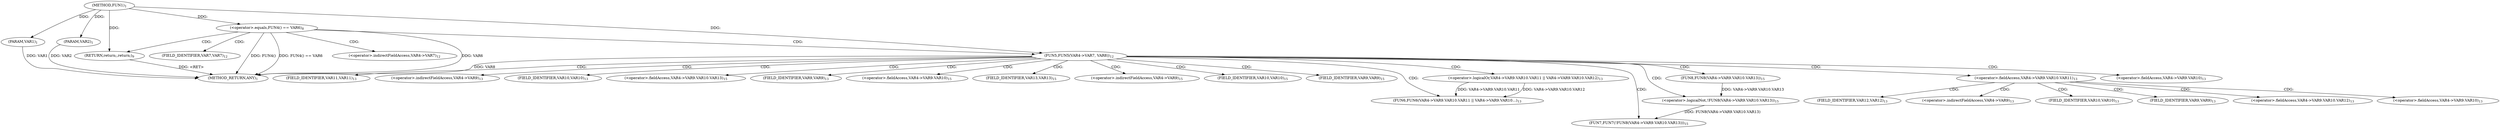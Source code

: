 digraph "FUN1" {  
"8" [label = <(METHOD,FUN1)<SUB>1</SUB>> ]
"53" [label = <(METHOD_RETURN,ANY)<SUB>1</SUB>> ]
"9" [label = <(PARAM,VAR1)<SUB>1</SUB>> ]
"10" [label = <(PARAM,VAR2)<SUB>1</SUB>> ]
"13" [label = <(&lt;operator&gt;.equals,FUN4() == VAR6)<SUB>8</SUB>> ]
"19" [label = <(FUN5,FUN5(VAR4-&gt;VAR7, VAR8))<SUB>12</SUB>> ]
"17" [label = <(RETURN,return;,return;)<SUB>9</SUB>> ]
"25" [label = <(FUN6,FUN6(VAR4-&gt;VAR9.VAR10.VAR11 || VAR4-&gt;VAR9.VAR10...)<SUB>13</SUB>> ]
"43" [label = <(FUN7,FUN7(!FUN8(VAR4-&gt;VAR9.VAR10.VAR13)))<SUB>15</SUB>> ]
"26" [label = <(&lt;operator&gt;.logicalOr,VAR4-&gt;VAR9.VAR10.VAR11 || VAR4-&gt;VAR9.VAR10.VAR12)<SUB>13</SUB>> ]
"44" [label = <(&lt;operator&gt;.logicalNot,!FUN8(VAR4-&gt;VAR9.VAR10.VAR13))<SUB>15</SUB>> ]
"45" [label = <(FUN8,FUN8(VAR4-&gt;VAR9.VAR10.VAR13))<SUB>15</SUB>> ]
"20" [label = <(&lt;operator&gt;.indirectFieldAccess,VAR4-&gt;VAR7)<SUB>12</SUB>> ]
"22" [label = <(FIELD_IDENTIFIER,VAR7,VAR7)<SUB>12</SUB>> ]
"27" [label = <(&lt;operator&gt;.fieldAccess,VAR4-&gt;VAR9.VAR10.VAR11)<SUB>13</SUB>> ]
"34" [label = <(&lt;operator&gt;.fieldAccess,VAR4-&gt;VAR9.VAR10.VAR12)<SUB>13</SUB>> ]
"28" [label = <(&lt;operator&gt;.fieldAccess,VAR4-&gt;VAR9.VAR10)<SUB>13</SUB>> ]
"33" [label = <(FIELD_IDENTIFIER,VAR11,VAR11)<SUB>13</SUB>> ]
"35" [label = <(&lt;operator&gt;.fieldAccess,VAR4-&gt;VAR9.VAR10)<SUB>13</SUB>> ]
"40" [label = <(FIELD_IDENTIFIER,VAR12,VAR12)<SUB>13</SUB>> ]
"29" [label = <(&lt;operator&gt;.indirectFieldAccess,VAR4-&gt;VAR9)<SUB>13</SUB>> ]
"32" [label = <(FIELD_IDENTIFIER,VAR10,VAR10)<SUB>13</SUB>> ]
"36" [label = <(&lt;operator&gt;.indirectFieldAccess,VAR4-&gt;VAR9)<SUB>13</SUB>> ]
"39" [label = <(FIELD_IDENTIFIER,VAR10,VAR10)<SUB>13</SUB>> ]
"46" [label = <(&lt;operator&gt;.fieldAccess,VAR4-&gt;VAR9.VAR10.VAR13)<SUB>15</SUB>> ]
"31" [label = <(FIELD_IDENTIFIER,VAR9,VAR9)<SUB>13</SUB>> ]
"38" [label = <(FIELD_IDENTIFIER,VAR9,VAR9)<SUB>13</SUB>> ]
"47" [label = <(&lt;operator&gt;.fieldAccess,VAR4-&gt;VAR9.VAR10)<SUB>15</SUB>> ]
"52" [label = <(FIELD_IDENTIFIER,VAR13,VAR13)<SUB>15</SUB>> ]
"48" [label = <(&lt;operator&gt;.indirectFieldAccess,VAR4-&gt;VAR9)<SUB>15</SUB>> ]
"51" [label = <(FIELD_IDENTIFIER,VAR10,VAR10)<SUB>15</SUB>> ]
"50" [label = <(FIELD_IDENTIFIER,VAR9,VAR9)<SUB>15</SUB>> ]
  "17" -> "53"  [ label = "DDG: &lt;RET&gt;"] 
  "9" -> "53"  [ label = "DDG: VAR1"] 
  "10" -> "53"  [ label = "DDG: VAR2"] 
  "13" -> "53"  [ label = "DDG: FUN4()"] 
  "13" -> "53"  [ label = "DDG: FUN4() == VAR6"] 
  "19" -> "53"  [ label = "DDG: VAR8"] 
  "13" -> "53"  [ label = "DDG: VAR6"] 
  "8" -> "9"  [ label = "DDG: "] 
  "8" -> "10"  [ label = "DDG: "] 
  "8" -> "13"  [ label = "DDG: "] 
  "8" -> "17"  [ label = "DDG: "] 
  "8" -> "19"  [ label = "DDG: "] 
  "26" -> "25"  [ label = "DDG: VAR4-&gt;VAR9.VAR10.VAR11"] 
  "26" -> "25"  [ label = "DDG: VAR4-&gt;VAR9.VAR10.VAR12"] 
  "44" -> "43"  [ label = "DDG: FUN8(VAR4-&gt;VAR9.VAR10.VAR13)"] 
  "45" -> "44"  [ label = "DDG: VAR4-&gt;VAR9.VAR10.VAR13"] 
  "13" -> "17"  [ label = "CDG: "] 
  "13" -> "19"  [ label = "CDG: "] 
  "13" -> "20"  [ label = "CDG: "] 
  "13" -> "22"  [ label = "CDG: "] 
  "19" -> "47"  [ label = "CDG: "] 
  "19" -> "48"  [ label = "CDG: "] 
  "19" -> "32"  [ label = "CDG: "] 
  "19" -> "33"  [ label = "CDG: "] 
  "19" -> "26"  [ label = "CDG: "] 
  "19" -> "51"  [ label = "CDG: "] 
  "19" -> "28"  [ label = "CDG: "] 
  "19" -> "52"  [ label = "CDG: "] 
  "19" -> "46"  [ label = "CDG: "] 
  "19" -> "25"  [ label = "CDG: "] 
  "19" -> "45"  [ label = "CDG: "] 
  "19" -> "27"  [ label = "CDG: "] 
  "19" -> "29"  [ label = "CDG: "] 
  "19" -> "50"  [ label = "CDG: "] 
  "19" -> "44"  [ label = "CDG: "] 
  "19" -> "31"  [ label = "CDG: "] 
  "19" -> "43"  [ label = "CDG: "] 
  "27" -> "34"  [ label = "CDG: "] 
  "27" -> "36"  [ label = "CDG: "] 
  "27" -> "38"  [ label = "CDG: "] 
  "27" -> "40"  [ label = "CDG: "] 
  "27" -> "35"  [ label = "CDG: "] 
  "27" -> "39"  [ label = "CDG: "] 
}

